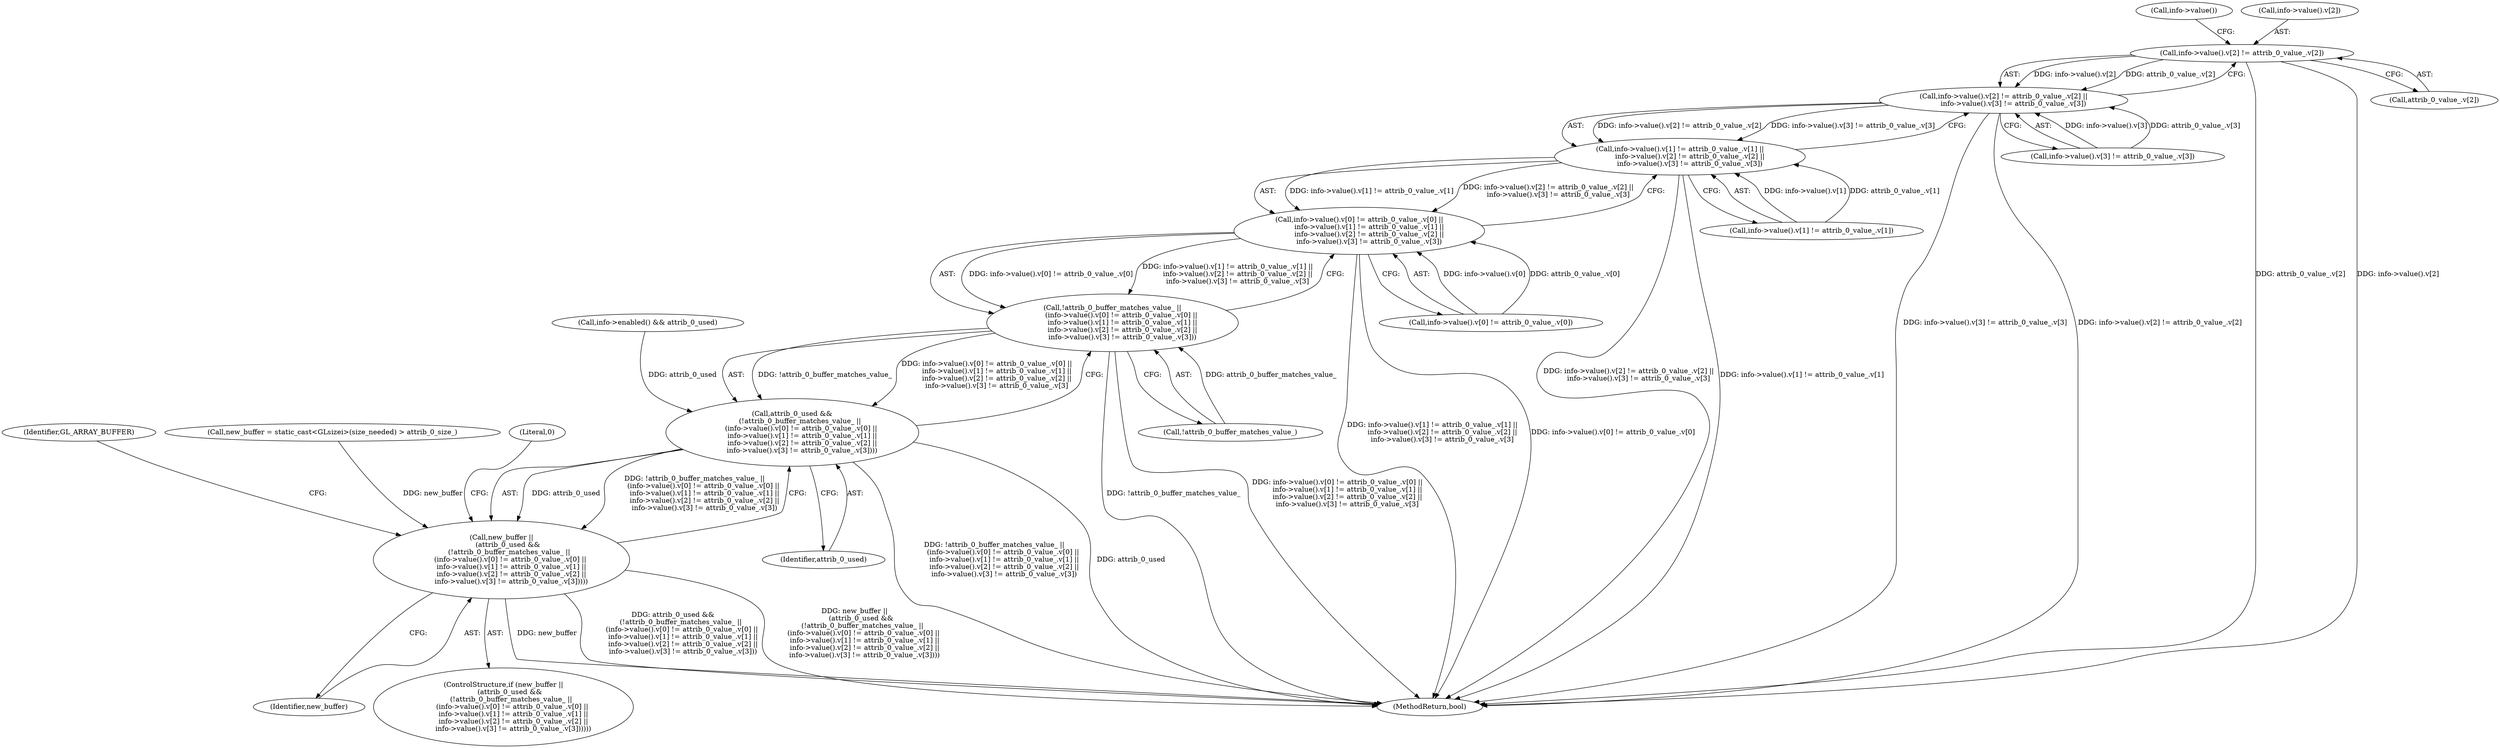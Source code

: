 digraph "0_Chrome_3aad1a37affb1ab70d1897f2b03eb8c077264984_1@array" {
"1000240" [label="(Call,info->value().v[2] != attrib_0_value_.v[2])"];
"1000239" [label="(Call,info->value().v[2] != attrib_0_value_.v[2] ||\n         info->value().v[3] != attrib_0_value_.v[3])"];
"1000227" [label="(Call,info->value().v[1] != attrib_0_value_.v[1] ||\n         info->value().v[2] != attrib_0_value_.v[2] ||\n         info->value().v[3] != attrib_0_value_.v[3])"];
"1000215" [label="(Call,info->value().v[0] != attrib_0_value_.v[0] ||\n         info->value().v[1] != attrib_0_value_.v[1] ||\n         info->value().v[2] != attrib_0_value_.v[2] ||\n         info->value().v[3] != attrib_0_value_.v[3])"];
"1000212" [label="(Call,!attrib_0_buffer_matches_value_ ||\n        (info->value().v[0] != attrib_0_value_.v[0] ||\n         info->value().v[1] != attrib_0_value_.v[1] ||\n         info->value().v[2] != attrib_0_value_.v[2] ||\n         info->value().v[3] != attrib_0_value_.v[3]))"];
"1000210" [label="(Call,attrib_0_used &&\n       (!attrib_0_buffer_matches_value_ ||\n        (info->value().v[0] != attrib_0_value_.v[0] ||\n         info->value().v[1] != attrib_0_value_.v[1] ||\n         info->value().v[2] != attrib_0_value_.v[2] ||\n         info->value().v[3] != attrib_0_value_.v[3])))"];
"1000208" [label="(Call,new_buffer ||\n      (attrib_0_used &&\n       (!attrib_0_buffer_matches_value_ ||\n        (info->value().v[0] != attrib_0_value_.v[0] ||\n         info->value().v[1] != attrib_0_value_.v[1] ||\n         info->value().v[2] != attrib_0_value_.v[2] ||\n         info->value().v[3] != attrib_0_value_.v[3]))))"];
"1000227" [label="(Call,info->value().v[1] != attrib_0_value_.v[1] ||\n         info->value().v[2] != attrib_0_value_.v[2] ||\n         info->value().v[3] != attrib_0_value_.v[3])"];
"1000265" [label="(Identifier,GL_ARRAY_BUFFER)"];
"1000211" [label="(Identifier,attrib_0_used)"];
"1000303" [label="(MethodReturn,bool)"];
"1000213" [label="(Call,!attrib_0_buffer_matches_value_)"];
"1000208" [label="(Call,new_buffer ||\n      (attrib_0_used &&\n       (!attrib_0_buffer_matches_value_ ||\n        (info->value().v[0] != attrib_0_value_.v[0] ||\n         info->value().v[1] != attrib_0_value_.v[1] ||\n         info->value().v[2] != attrib_0_value_.v[2] ||\n         info->value().v[3] != attrib_0_value_.v[3]))))"];
"1000254" [label="(Call,info->value())"];
"1000241" [label="(Call,info->value().v[2])"];
"1000177" [label="(Call,new_buffer = static_cast<GLsizei>(size_needed) > attrib_0_size_)"];
"1000212" [label="(Call,!attrib_0_buffer_matches_value_ ||\n        (info->value().v[0] != attrib_0_value_.v[0] ||\n         info->value().v[1] != attrib_0_value_.v[1] ||\n         info->value().v[2] != attrib_0_value_.v[2] ||\n         info->value().v[3] != attrib_0_value_.v[3]))"];
"1000210" [label="(Call,attrib_0_used &&\n       (!attrib_0_buffer_matches_value_ ||\n        (info->value().v[0] != attrib_0_value_.v[0] ||\n         info->value().v[1] != attrib_0_value_.v[1] ||\n         info->value().v[2] != attrib_0_value_.v[2] ||\n         info->value().v[3] != attrib_0_value_.v[3])))"];
"1000216" [label="(Call,info->value().v[0] != attrib_0_value_.v[0])"];
"1000228" [label="(Call,info->value().v[1] != attrib_0_value_.v[1])"];
"1000286" [label="(Literal,0)"];
"1000209" [label="(Identifier,new_buffer)"];
"1000246" [label="(Call,attrib_0_value_.v[2])"];
"1000240" [label="(Call,info->value().v[2] != attrib_0_value_.v[2])"];
"1000215" [label="(Call,info->value().v[0] != attrib_0_value_.v[0] ||\n         info->value().v[1] != attrib_0_value_.v[1] ||\n         info->value().v[2] != attrib_0_value_.v[2] ||\n         info->value().v[3] != attrib_0_value_.v[3])"];
"1000239" [label="(Call,info->value().v[2] != attrib_0_value_.v[2] ||\n         info->value().v[3] != attrib_0_value_.v[3])"];
"1000251" [label="(Call,info->value().v[3] != attrib_0_value_.v[3])"];
"1000207" [label="(ControlStructure,if (new_buffer ||\n      (attrib_0_used &&\n       (!attrib_0_buffer_matches_value_ ||\n        (info->value().v[0] != attrib_0_value_.v[0] ||\n         info->value().v[1] != attrib_0_value_.v[1] ||\n         info->value().v[2] != attrib_0_value_.v[2] ||\n         info->value().v[3] != attrib_0_value_.v[3])))))"];
"1000130" [label="(Call,info->enabled() && attrib_0_used)"];
"1000240" -> "1000239"  [label="AST: "];
"1000240" -> "1000246"  [label="CFG: "];
"1000241" -> "1000240"  [label="AST: "];
"1000246" -> "1000240"  [label="AST: "];
"1000254" -> "1000240"  [label="CFG: "];
"1000239" -> "1000240"  [label="CFG: "];
"1000240" -> "1000303"  [label="DDG: attrib_0_value_.v[2]"];
"1000240" -> "1000303"  [label="DDG: info->value().v[2]"];
"1000240" -> "1000239"  [label="DDG: info->value().v[2]"];
"1000240" -> "1000239"  [label="DDG: attrib_0_value_.v[2]"];
"1000239" -> "1000227"  [label="AST: "];
"1000239" -> "1000251"  [label="CFG: "];
"1000251" -> "1000239"  [label="AST: "];
"1000227" -> "1000239"  [label="CFG: "];
"1000239" -> "1000303"  [label="DDG: info->value().v[3] != attrib_0_value_.v[3]"];
"1000239" -> "1000303"  [label="DDG: info->value().v[2] != attrib_0_value_.v[2]"];
"1000239" -> "1000227"  [label="DDG: info->value().v[2] != attrib_0_value_.v[2]"];
"1000239" -> "1000227"  [label="DDG: info->value().v[3] != attrib_0_value_.v[3]"];
"1000251" -> "1000239"  [label="DDG: info->value().v[3]"];
"1000251" -> "1000239"  [label="DDG: attrib_0_value_.v[3]"];
"1000227" -> "1000215"  [label="AST: "];
"1000227" -> "1000228"  [label="CFG: "];
"1000228" -> "1000227"  [label="AST: "];
"1000215" -> "1000227"  [label="CFG: "];
"1000227" -> "1000303"  [label="DDG: info->value().v[2] != attrib_0_value_.v[2] ||\n         info->value().v[3] != attrib_0_value_.v[3]"];
"1000227" -> "1000303"  [label="DDG: info->value().v[1] != attrib_0_value_.v[1]"];
"1000227" -> "1000215"  [label="DDG: info->value().v[1] != attrib_0_value_.v[1]"];
"1000227" -> "1000215"  [label="DDG: info->value().v[2] != attrib_0_value_.v[2] ||\n         info->value().v[3] != attrib_0_value_.v[3]"];
"1000228" -> "1000227"  [label="DDG: info->value().v[1]"];
"1000228" -> "1000227"  [label="DDG: attrib_0_value_.v[1]"];
"1000215" -> "1000212"  [label="AST: "];
"1000215" -> "1000216"  [label="CFG: "];
"1000216" -> "1000215"  [label="AST: "];
"1000212" -> "1000215"  [label="CFG: "];
"1000215" -> "1000303"  [label="DDG: info->value().v[1] != attrib_0_value_.v[1] ||\n         info->value().v[2] != attrib_0_value_.v[2] ||\n         info->value().v[3] != attrib_0_value_.v[3]"];
"1000215" -> "1000303"  [label="DDG: info->value().v[0] != attrib_0_value_.v[0]"];
"1000215" -> "1000212"  [label="DDG: info->value().v[0] != attrib_0_value_.v[0]"];
"1000215" -> "1000212"  [label="DDG: info->value().v[1] != attrib_0_value_.v[1] ||\n         info->value().v[2] != attrib_0_value_.v[2] ||\n         info->value().v[3] != attrib_0_value_.v[3]"];
"1000216" -> "1000215"  [label="DDG: info->value().v[0]"];
"1000216" -> "1000215"  [label="DDG: attrib_0_value_.v[0]"];
"1000212" -> "1000210"  [label="AST: "];
"1000212" -> "1000213"  [label="CFG: "];
"1000213" -> "1000212"  [label="AST: "];
"1000210" -> "1000212"  [label="CFG: "];
"1000212" -> "1000303"  [label="DDG: !attrib_0_buffer_matches_value_"];
"1000212" -> "1000303"  [label="DDG: info->value().v[0] != attrib_0_value_.v[0] ||\n         info->value().v[1] != attrib_0_value_.v[1] ||\n         info->value().v[2] != attrib_0_value_.v[2] ||\n         info->value().v[3] != attrib_0_value_.v[3]"];
"1000212" -> "1000210"  [label="DDG: !attrib_0_buffer_matches_value_"];
"1000212" -> "1000210"  [label="DDG: info->value().v[0] != attrib_0_value_.v[0] ||\n         info->value().v[1] != attrib_0_value_.v[1] ||\n         info->value().v[2] != attrib_0_value_.v[2] ||\n         info->value().v[3] != attrib_0_value_.v[3]"];
"1000213" -> "1000212"  [label="DDG: attrib_0_buffer_matches_value_"];
"1000210" -> "1000208"  [label="AST: "];
"1000210" -> "1000211"  [label="CFG: "];
"1000211" -> "1000210"  [label="AST: "];
"1000208" -> "1000210"  [label="CFG: "];
"1000210" -> "1000303"  [label="DDG: !attrib_0_buffer_matches_value_ ||\n        (info->value().v[0] != attrib_0_value_.v[0] ||\n         info->value().v[1] != attrib_0_value_.v[1] ||\n         info->value().v[2] != attrib_0_value_.v[2] ||\n         info->value().v[3] != attrib_0_value_.v[3])"];
"1000210" -> "1000303"  [label="DDG: attrib_0_used"];
"1000210" -> "1000208"  [label="DDG: attrib_0_used"];
"1000210" -> "1000208"  [label="DDG: !attrib_0_buffer_matches_value_ ||\n        (info->value().v[0] != attrib_0_value_.v[0] ||\n         info->value().v[1] != attrib_0_value_.v[1] ||\n         info->value().v[2] != attrib_0_value_.v[2] ||\n         info->value().v[3] != attrib_0_value_.v[3])"];
"1000130" -> "1000210"  [label="DDG: attrib_0_used"];
"1000208" -> "1000207"  [label="AST: "];
"1000208" -> "1000209"  [label="CFG: "];
"1000209" -> "1000208"  [label="AST: "];
"1000265" -> "1000208"  [label="CFG: "];
"1000286" -> "1000208"  [label="CFG: "];
"1000208" -> "1000303"  [label="DDG: new_buffer"];
"1000208" -> "1000303"  [label="DDG: attrib_0_used &&\n       (!attrib_0_buffer_matches_value_ ||\n        (info->value().v[0] != attrib_0_value_.v[0] ||\n         info->value().v[1] != attrib_0_value_.v[1] ||\n         info->value().v[2] != attrib_0_value_.v[2] ||\n         info->value().v[3] != attrib_0_value_.v[3]))"];
"1000208" -> "1000303"  [label="DDG: new_buffer ||\n      (attrib_0_used &&\n       (!attrib_0_buffer_matches_value_ ||\n        (info->value().v[0] != attrib_0_value_.v[0] ||\n         info->value().v[1] != attrib_0_value_.v[1] ||\n         info->value().v[2] != attrib_0_value_.v[2] ||\n         info->value().v[3] != attrib_0_value_.v[3])))"];
"1000177" -> "1000208"  [label="DDG: new_buffer"];
}
